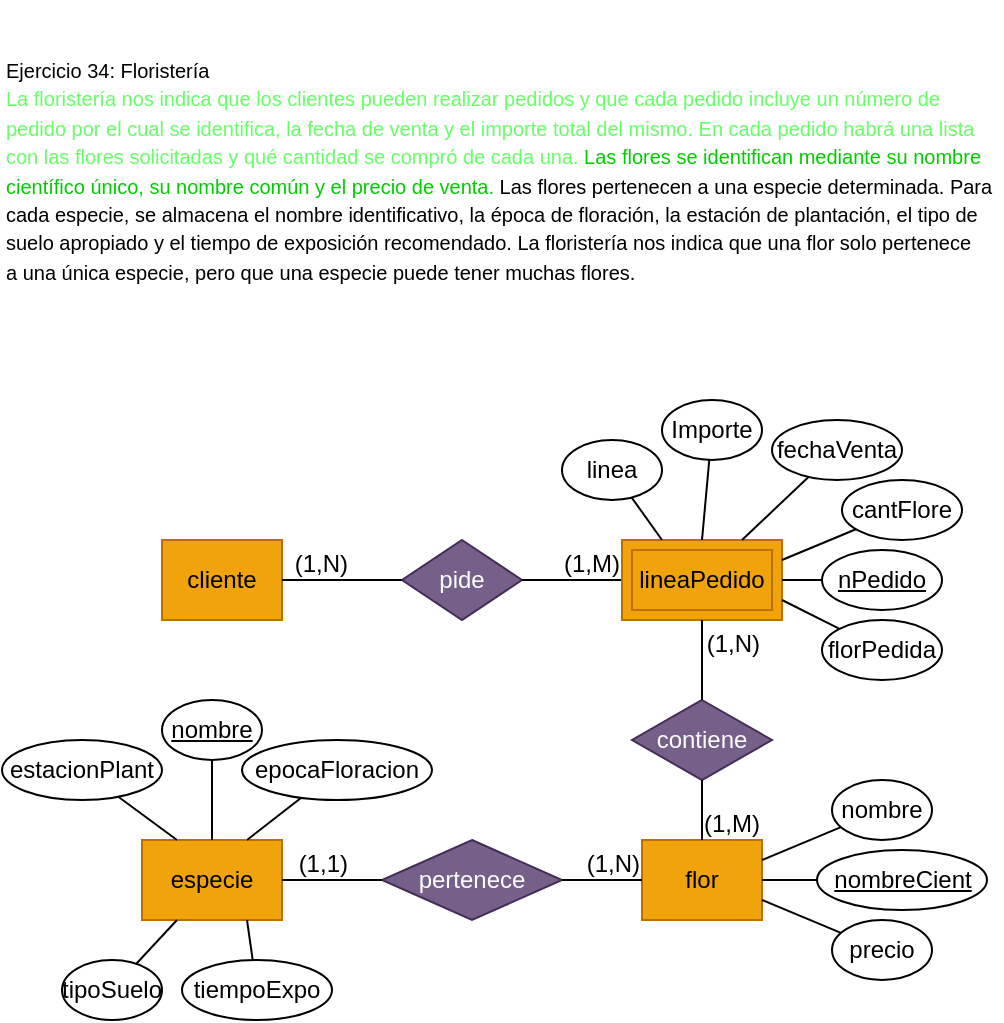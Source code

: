 <mxfile version="27.0.9">
  <diagram name="Página-1" id="RZ7EFmUV7fL9KG5f3UMx">
    <mxGraphModel dx="652" dy="1625" grid="1" gridSize="10" guides="1" tooltips="1" connect="1" arrows="1" fold="1" page="1" pageScale="1" pageWidth="827" pageHeight="1169" math="0" shadow="0">
      <root>
        <mxCell id="0" />
        <mxCell id="1" parent="0" />
        <mxCell id="-OEHWUJd3B2xy4A2kZtr-1" value="&lt;div&gt;&lt;span style=&quot;font-size: 10px;&quot;&gt;Ejercicio 34: Floristería&lt;/span&gt;&lt;/div&gt;&lt;div&gt;&lt;span style=&quot;font-size: 10px;&quot;&gt;&lt;font style=&quot;color: rgb(102, 255, 102);&quot;&gt;La floristería nos indica que los clientes pueden realizar pedidos y que cada pedido incluye un número de&lt;/font&gt;&lt;/span&gt;&lt;/div&gt;&lt;div&gt;&lt;span style=&quot;font-size: 10px;&quot;&gt;&lt;font style=&quot;color: rgb(102, 255, 102);&quot;&gt;pedido por el cual se identifica, la fecha de venta y el importe total del mismo. En cada pedido habrá una lista&lt;/font&gt;&lt;/span&gt;&lt;/div&gt;&lt;div&gt;&lt;span style=&quot;font-size: 10px;&quot;&gt;&lt;font style=&quot;color: rgb(102, 255, 102);&quot;&gt;con las flores solicitadas y qué cantidad se compró de cada una.&lt;/font&gt;&lt;font style=&quot;color: rgb(0, 204, 0);&quot;&gt; Las flores se identifican mediante su nombre&lt;/font&gt;&lt;/span&gt;&lt;/div&gt;&lt;div&gt;&lt;span style=&quot;font-size: 10px;&quot;&gt;&lt;font style=&quot;color: rgb(0, 204, 0);&quot;&gt;científico único, su nombre común y el precio de venta. &lt;/font&gt;Las flores pertenecen a una especie determinada. Para&lt;/span&gt;&lt;/div&gt;&lt;div&gt;&lt;span style=&quot;font-size: 10px;&quot;&gt;cada especie, se almacena el nombre identificativo, la época de floración, la estación de plantación, el tipo de&lt;/span&gt;&lt;/div&gt;&lt;div&gt;&lt;span style=&quot;font-size: 10px;&quot;&gt;suelo apropiado y el tiempo de exposición recomendado. La floristería nos indica que una flor solo pertenece&lt;/span&gt;&lt;/div&gt;&lt;div&gt;&lt;span style=&quot;font-size: 10px;&quot;&gt;a una única especie, pero que una especie puede tener muchas flores.&lt;/span&gt;&lt;/div&gt;" style="text;html=1;align=left;verticalAlign=middle;whiteSpace=wrap;rounded=0;" parent="1" vertex="1">
          <mxGeometry x="70" y="-70" width="500" height="170" as="geometry" />
        </mxCell>
        <mxCell id="-OEHWUJd3B2xy4A2kZtr-2" value="cliente" style="whiteSpace=wrap;html=1;align=center;fillColor=#f0a30a;strokeColor=#BD7000;fontColor=#000000;" parent="1" vertex="1">
          <mxGeometry x="150" y="200" width="60" height="40" as="geometry" />
        </mxCell>
        <mxCell id="-OEHWUJd3B2xy4A2kZtr-3" value="flor" style="whiteSpace=wrap;html=1;align=center;fillColor=#f0a30a;strokeColor=#BD7000;fontColor=#000000;" parent="1" vertex="1">
          <mxGeometry x="390" y="350" width="60" height="40" as="geometry" />
        </mxCell>
        <mxCell id="-OEHWUJd3B2xy4A2kZtr-4" value="pide" style="shape=rhombus;perimeter=rhombusPerimeter;whiteSpace=wrap;html=1;align=center;fillColor=#76608a;fontColor=#ffffff;strokeColor=#432D57;" parent="1" vertex="1">
          <mxGeometry x="270" y="200" width="60" height="40" as="geometry" />
        </mxCell>
        <mxCell id="-OEHWUJd3B2xy4A2kZtr-5" value="" style="endArrow=none;html=1;rounded=0;exitX=0;exitY=0.5;exitDx=0;exitDy=0;entryX=1;entryY=0.5;entryDx=0;entryDy=0;" parent="1" source="-OEHWUJd3B2xy4A2kZtr-4" target="-OEHWUJd3B2xy4A2kZtr-2" edge="1">
          <mxGeometry relative="1" as="geometry">
            <mxPoint x="271" y="190" as="sourcePoint" />
            <mxPoint x="224" y="220" as="targetPoint" />
          </mxGeometry>
        </mxCell>
        <mxCell id="-OEHWUJd3B2xy4A2kZtr-6" value="(1,N)" style="resizable=0;html=1;whiteSpace=wrap;align=right;verticalAlign=bottom;" parent="-OEHWUJd3B2xy4A2kZtr-5" connectable="0" vertex="1">
          <mxGeometry x="1" relative="1" as="geometry">
            <mxPoint x="34" as="offset" />
          </mxGeometry>
        </mxCell>
        <mxCell id="-OEHWUJd3B2xy4A2kZtr-7" value="" style="endArrow=none;html=1;rounded=0;exitX=1;exitY=0.5;exitDx=0;exitDy=0;entryX=0;entryY=0.5;entryDx=0;entryDy=0;" parent="1" source="-OEHWUJd3B2xy4A2kZtr-4" target="-OEHWUJd3B2xy4A2kZtr-10" edge="1">
          <mxGeometry relative="1" as="geometry">
            <mxPoint x="271" y="190" as="sourcePoint" />
            <mxPoint x="380" y="220" as="targetPoint" />
          </mxGeometry>
        </mxCell>
        <mxCell id="-OEHWUJd3B2xy4A2kZtr-8" value="(1,M)" style="resizable=0;html=1;whiteSpace=wrap;align=right;verticalAlign=bottom;" parent="-OEHWUJd3B2xy4A2kZtr-7" connectable="0" vertex="1">
          <mxGeometry x="1" relative="1" as="geometry">
            <mxPoint as="offset" />
          </mxGeometry>
        </mxCell>
        <mxCell id="-OEHWUJd3B2xy4A2kZtr-10" value="lineaPedido" style="whiteSpace=wrap;html=1;align=center;fillColor=#f0a30a;strokeColor=#BD7000;fontColor=#000000;shape=ext;margin=3;double=1;" parent="1" vertex="1">
          <mxGeometry x="380" y="200" width="80" height="40" as="geometry" />
        </mxCell>
        <mxCell id="-OEHWUJd3B2xy4A2kZtr-12" value="contiene" style="shape=rhombus;perimeter=rhombusPerimeter;whiteSpace=wrap;html=1;align=center;fillColor=#76608a;fontColor=#ffffff;strokeColor=#432D57;" parent="1" vertex="1">
          <mxGeometry x="385" y="280" width="70" height="40" as="geometry" />
        </mxCell>
        <mxCell id="-OEHWUJd3B2xy4A2kZtr-13" value="" style="endArrow=none;html=1;rounded=0;exitX=0.5;exitY=0;exitDx=0;exitDy=0;entryX=0.5;entryY=1;entryDx=0;entryDy=0;" parent="1" source="-OEHWUJd3B2xy4A2kZtr-12" target="-OEHWUJd3B2xy4A2kZtr-10" edge="1">
          <mxGeometry relative="1" as="geometry">
            <mxPoint x="347" y="260" as="sourcePoint" />
            <mxPoint x="300" y="290" as="targetPoint" />
          </mxGeometry>
        </mxCell>
        <mxCell id="-OEHWUJd3B2xy4A2kZtr-14" value="(1,N)" style="resizable=0;html=1;whiteSpace=wrap;align=right;verticalAlign=bottom;" parent="-OEHWUJd3B2xy4A2kZtr-13" connectable="0" vertex="1">
          <mxGeometry x="1" relative="1" as="geometry">
            <mxPoint x="30" y="20" as="offset" />
          </mxGeometry>
        </mxCell>
        <mxCell id="-OEHWUJd3B2xy4A2kZtr-15" value="" style="endArrow=none;html=1;rounded=0;exitX=0.5;exitY=1;exitDx=0;exitDy=0;entryX=0.5;entryY=0;entryDx=0;entryDy=0;" parent="1" source="-OEHWUJd3B2xy4A2kZtr-12" target="-OEHWUJd3B2xy4A2kZtr-3" edge="1">
          <mxGeometry relative="1" as="geometry">
            <mxPoint x="347" y="260" as="sourcePoint" />
            <mxPoint x="520" y="290" as="targetPoint" />
          </mxGeometry>
        </mxCell>
        <mxCell id="-OEHWUJd3B2xy4A2kZtr-16" value="(1,M)" style="resizable=0;html=1;whiteSpace=wrap;align=right;verticalAlign=bottom;" parent="-OEHWUJd3B2xy4A2kZtr-15" connectable="0" vertex="1">
          <mxGeometry x="1" relative="1" as="geometry">
            <mxPoint x="30" as="offset" />
          </mxGeometry>
        </mxCell>
        <mxCell id="-OEHWUJd3B2xy4A2kZtr-17" value="" style="endArrow=none;html=1;rounded=0;exitX=1;exitY=0.5;exitDx=0;exitDy=0;" parent="1" source="-OEHWUJd3B2xy4A2kZtr-10" target="-OEHWUJd3B2xy4A2kZtr-18" edge="1">
          <mxGeometry relative="1" as="geometry">
            <mxPoint x="474" y="220" as="sourcePoint" />
            <mxPoint x="534" y="220" as="targetPoint" />
          </mxGeometry>
        </mxCell>
        <mxCell id="-OEHWUJd3B2xy4A2kZtr-18" value="&lt;u&gt;nPedido&lt;/u&gt;" style="ellipse;whiteSpace=wrap;html=1;align=center;" parent="1" vertex="1">
          <mxGeometry x="480" y="205" width="60" height="30" as="geometry" />
        </mxCell>
        <mxCell id="-OEHWUJd3B2xy4A2kZtr-19" value="" style="endArrow=none;html=1;rounded=0;exitX=0.75;exitY=0;exitDx=0;exitDy=0;" parent="1" source="-OEHWUJd3B2xy4A2kZtr-10" target="-OEHWUJd3B2xy4A2kZtr-20" edge="1">
          <mxGeometry relative="1" as="geometry">
            <mxPoint x="450" y="175" as="sourcePoint" />
            <mxPoint x="510" y="175" as="targetPoint" />
          </mxGeometry>
        </mxCell>
        <mxCell id="-OEHWUJd3B2xy4A2kZtr-20" value="fechaVenta" style="ellipse;whiteSpace=wrap;html=1;align=center;" parent="1" vertex="1">
          <mxGeometry x="455" y="140" width="65" height="30" as="geometry" />
        </mxCell>
        <mxCell id="-OEHWUJd3B2xy4A2kZtr-21" value="" style="endArrow=none;html=1;rounded=0;exitX=0.5;exitY=0;exitDx=0;exitDy=0;" parent="1" source="-OEHWUJd3B2xy4A2kZtr-10" target="-OEHWUJd3B2xy4A2kZtr-22" edge="1">
          <mxGeometry relative="1" as="geometry">
            <mxPoint x="370" y="165" as="sourcePoint" />
            <mxPoint x="430" y="165" as="targetPoint" />
          </mxGeometry>
        </mxCell>
        <mxCell id="-OEHWUJd3B2xy4A2kZtr-22" value="Importe" style="ellipse;whiteSpace=wrap;html=1;align=center;" parent="1" vertex="1">
          <mxGeometry x="400" y="130" width="50" height="30" as="geometry" />
        </mxCell>
        <mxCell id="-OEHWUJd3B2xy4A2kZtr-23" value="" style="endArrow=none;html=1;rounded=0;exitX=1;exitY=0.75;exitDx=0;exitDy=0;" parent="1" source="-OEHWUJd3B2xy4A2kZtr-10" target="-OEHWUJd3B2xy4A2kZtr-24" edge="1">
          <mxGeometry relative="1" as="geometry">
            <mxPoint x="455" y="255" as="sourcePoint" />
            <mxPoint x="515" y="255" as="targetPoint" />
          </mxGeometry>
        </mxCell>
        <mxCell id="-OEHWUJd3B2xy4A2kZtr-24" value="florPedida" style="ellipse;whiteSpace=wrap;html=1;align=center;" parent="1" vertex="1">
          <mxGeometry x="480" y="240" width="60" height="30" as="geometry" />
        </mxCell>
        <mxCell id="-OEHWUJd3B2xy4A2kZtr-25" value="" style="endArrow=none;html=1;rounded=0;exitX=1;exitY=0.25;exitDx=0;exitDy=0;" parent="1" source="-OEHWUJd3B2xy4A2kZtr-10" target="-OEHWUJd3B2xy4A2kZtr-26" edge="1">
          <mxGeometry relative="1" as="geometry">
            <mxPoint x="490" y="195" as="sourcePoint" />
            <mxPoint x="550" y="195" as="targetPoint" />
          </mxGeometry>
        </mxCell>
        <mxCell id="-OEHWUJd3B2xy4A2kZtr-26" value="cantFlore" style="ellipse;whiteSpace=wrap;html=1;align=center;" parent="1" vertex="1">
          <mxGeometry x="490" y="170" width="60" height="30" as="geometry" />
        </mxCell>
        <mxCell id="-OEHWUJd3B2xy4A2kZtr-27" value="" style="endArrow=none;html=1;rounded=0;exitX=1;exitY=0.5;exitDx=0;exitDy=0;" parent="1" source="-OEHWUJd3B2xy4A2kZtr-3" target="-OEHWUJd3B2xy4A2kZtr-28" edge="1">
          <mxGeometry relative="1" as="geometry">
            <mxPoint x="460" y="370" as="sourcePoint" />
            <mxPoint x="520" y="370" as="targetPoint" />
          </mxGeometry>
        </mxCell>
        <mxCell id="-OEHWUJd3B2xy4A2kZtr-28" value="&lt;u&gt;nombreCient&lt;/u&gt;" style="ellipse;whiteSpace=wrap;html=1;align=center;" parent="1" vertex="1">
          <mxGeometry x="477.5" y="355" width="85" height="30" as="geometry" />
        </mxCell>
        <mxCell id="-OEHWUJd3B2xy4A2kZtr-29" value="" style="endArrow=none;html=1;rounded=0;exitX=1;exitY=0.25;exitDx=0;exitDy=0;" parent="1" source="-OEHWUJd3B2xy4A2kZtr-3" target="-OEHWUJd3B2xy4A2kZtr-30" edge="1">
          <mxGeometry relative="1" as="geometry">
            <mxPoint x="468" y="325" as="sourcePoint" />
            <mxPoint x="528" y="325" as="targetPoint" />
          </mxGeometry>
        </mxCell>
        <mxCell id="-OEHWUJd3B2xy4A2kZtr-30" value="nombre" style="ellipse;whiteSpace=wrap;html=1;align=center;" parent="1" vertex="1">
          <mxGeometry x="485" y="320" width="50" height="30" as="geometry" />
        </mxCell>
        <mxCell id="-OEHWUJd3B2xy4A2kZtr-31" value="" style="endArrow=none;html=1;rounded=0;exitX=1;exitY=0.75;exitDx=0;exitDy=0;" parent="1" source="-OEHWUJd3B2xy4A2kZtr-3" target="-OEHWUJd3B2xy4A2kZtr-32" edge="1">
          <mxGeometry relative="1" as="geometry">
            <mxPoint x="460" y="410" as="sourcePoint" />
            <mxPoint x="528" y="405" as="targetPoint" />
          </mxGeometry>
        </mxCell>
        <mxCell id="-OEHWUJd3B2xy4A2kZtr-32" value="precio" style="ellipse;whiteSpace=wrap;html=1;align=center;" parent="1" vertex="1">
          <mxGeometry x="485" y="390" width="50" height="30" as="geometry" />
        </mxCell>
        <mxCell id="-OEHWUJd3B2xy4A2kZtr-33" value="especie" style="whiteSpace=wrap;html=1;align=center;fillColor=#f0a30a;strokeColor=#BD7000;fontColor=#000000;" parent="1" vertex="1">
          <mxGeometry x="140" y="350" width="70" height="40" as="geometry" />
        </mxCell>
        <mxCell id="-OEHWUJd3B2xy4A2kZtr-34" value="pertenece" style="shape=rhombus;perimeter=rhombusPerimeter;whiteSpace=wrap;html=1;align=center;fillColor=#76608a;fontColor=#ffffff;strokeColor=#432D57;" parent="1" vertex="1">
          <mxGeometry x="260" y="350" width="90" height="40" as="geometry" />
        </mxCell>
        <mxCell id="-OEHWUJd3B2xy4A2kZtr-35" value="" style="endArrow=none;html=1;rounded=0;exitX=0;exitY=0.5;exitDx=0;exitDy=0;entryX=1;entryY=0.5;entryDx=0;entryDy=0;" parent="1" source="-OEHWUJd3B2xy4A2kZtr-34" target="-OEHWUJd3B2xy4A2kZtr-33" edge="1">
          <mxGeometry relative="1" as="geometry">
            <mxPoint x="217" y="340" as="sourcePoint" />
            <mxPoint x="210" y="390" as="targetPoint" />
          </mxGeometry>
        </mxCell>
        <mxCell id="-OEHWUJd3B2xy4A2kZtr-36" value="(1,1)" style="resizable=0;html=1;whiteSpace=wrap;align=right;verticalAlign=bottom;" parent="-OEHWUJd3B2xy4A2kZtr-35" connectable="0" vertex="1">
          <mxGeometry x="1" relative="1" as="geometry">
            <mxPoint x="34" as="offset" />
          </mxGeometry>
        </mxCell>
        <mxCell id="-OEHWUJd3B2xy4A2kZtr-37" value="" style="endArrow=none;html=1;rounded=0;exitX=1;exitY=0.5;exitDx=0;exitDy=0;entryX=0;entryY=0.5;entryDx=0;entryDy=0;" parent="1" source="-OEHWUJd3B2xy4A2kZtr-34" target="-OEHWUJd3B2xy4A2kZtr-3" edge="1">
          <mxGeometry relative="1" as="geometry">
            <mxPoint x="217" y="340" as="sourcePoint" />
            <mxPoint x="390" y="370" as="targetPoint" />
          </mxGeometry>
        </mxCell>
        <mxCell id="-OEHWUJd3B2xy4A2kZtr-38" value="(1,N)" style="resizable=0;html=1;whiteSpace=wrap;align=right;verticalAlign=bottom;" parent="-OEHWUJd3B2xy4A2kZtr-37" connectable="0" vertex="1">
          <mxGeometry x="1" relative="1" as="geometry">
            <mxPoint as="offset" />
          </mxGeometry>
        </mxCell>
        <mxCell id="-OEHWUJd3B2xy4A2kZtr-39" value="" style="endArrow=none;html=1;rounded=0;exitX=0.5;exitY=0;exitDx=0;exitDy=0;" parent="1" source="-OEHWUJd3B2xy4A2kZtr-33" target="-OEHWUJd3B2xy4A2kZtr-40" edge="1">
          <mxGeometry relative="1" as="geometry">
            <mxPoint x="120" y="295" as="sourcePoint" />
            <mxPoint x="180" y="295" as="targetPoint" />
          </mxGeometry>
        </mxCell>
        <mxCell id="-OEHWUJd3B2xy4A2kZtr-40" value="&lt;u&gt;nombre&lt;/u&gt;" style="ellipse;whiteSpace=wrap;html=1;align=center;" parent="1" vertex="1">
          <mxGeometry x="150" y="280" width="50" height="30" as="geometry" />
        </mxCell>
        <mxCell id="-OEHWUJd3B2xy4A2kZtr-41" value="" style="endArrow=none;html=1;rounded=0;exitX=0.75;exitY=0;exitDx=0;exitDy=0;" parent="1" source="-OEHWUJd3B2xy4A2kZtr-33" target="-OEHWUJd3B2xy4A2kZtr-42" edge="1">
          <mxGeometry relative="1" as="geometry">
            <mxPoint x="200" y="315" as="sourcePoint" />
            <mxPoint x="260" y="315" as="targetPoint" />
          </mxGeometry>
        </mxCell>
        <mxCell id="-OEHWUJd3B2xy4A2kZtr-42" value="epocaFloracion" style="ellipse;whiteSpace=wrap;html=1;align=center;" parent="1" vertex="1">
          <mxGeometry x="190" y="300" width="95" height="30" as="geometry" />
        </mxCell>
        <mxCell id="-OEHWUJd3B2xy4A2kZtr-43" value="" style="endArrow=none;html=1;rounded=0;exitX=0.25;exitY=0;exitDx=0;exitDy=0;" parent="1" source="-OEHWUJd3B2xy4A2kZtr-33" target="-OEHWUJd3B2xy4A2kZtr-44" edge="1">
          <mxGeometry relative="1" as="geometry">
            <mxPoint x="65" y="315" as="sourcePoint" />
            <mxPoint x="125" y="315" as="targetPoint" />
          </mxGeometry>
        </mxCell>
        <mxCell id="-OEHWUJd3B2xy4A2kZtr-44" value="estacionPlant" style="ellipse;whiteSpace=wrap;html=1;align=center;" parent="1" vertex="1">
          <mxGeometry x="70" y="300" width="80" height="30" as="geometry" />
        </mxCell>
        <mxCell id="-OEHWUJd3B2xy4A2kZtr-45" value="" style="endArrow=none;html=1;rounded=0;exitX=0.25;exitY=1;exitDx=0;exitDy=0;" parent="1" source="-OEHWUJd3B2xy4A2kZtr-33" target="-OEHWUJd3B2xy4A2kZtr-46" edge="1">
          <mxGeometry relative="1" as="geometry">
            <mxPoint x="140" y="360" as="sourcePoint" />
            <mxPoint x="120" y="415" as="targetPoint" />
          </mxGeometry>
        </mxCell>
        <mxCell id="-OEHWUJd3B2xy4A2kZtr-46" value="tipoSuelo" style="ellipse;whiteSpace=wrap;html=1;align=center;" parent="1" vertex="1">
          <mxGeometry x="100" y="410" width="50" height="30" as="geometry" />
        </mxCell>
        <mxCell id="-OEHWUJd3B2xy4A2kZtr-47" value="" style="endArrow=none;html=1;rounded=0;exitX=0.75;exitY=1;exitDx=0;exitDy=0;" parent="1" source="-OEHWUJd3B2xy4A2kZtr-33" target="-OEHWUJd3B2xy4A2kZtr-48" edge="1">
          <mxGeometry relative="1" as="geometry">
            <mxPoint x="190" y="425" as="sourcePoint" />
            <mxPoint x="250" y="425" as="targetPoint" />
          </mxGeometry>
        </mxCell>
        <mxCell id="-OEHWUJd3B2xy4A2kZtr-48" value="tiempoExpo" style="ellipse;whiteSpace=wrap;html=1;align=center;" parent="1" vertex="1">
          <mxGeometry x="160" y="410" width="75" height="30" as="geometry" />
        </mxCell>
        <mxCell id="-cZX4sVj1B2Ne8dQj95I-2" value="" style="endArrow=none;html=1;rounded=0;exitX=0.25;exitY=0;exitDx=0;exitDy=0;" edge="1" target="-cZX4sVj1B2Ne8dQj95I-3" parent="1" source="-OEHWUJd3B2xy4A2kZtr-10">
          <mxGeometry relative="1" as="geometry">
            <mxPoint x="329" y="135" as="sourcePoint" />
            <mxPoint x="389" y="135" as="targetPoint" />
          </mxGeometry>
        </mxCell>
        <mxCell id="-cZX4sVj1B2Ne8dQj95I-3" value="linea" style="ellipse;whiteSpace=wrap;html=1;align=center;" vertex="1" parent="1">
          <mxGeometry x="350" y="150" width="50" height="30" as="geometry" />
        </mxCell>
      </root>
    </mxGraphModel>
  </diagram>
</mxfile>
